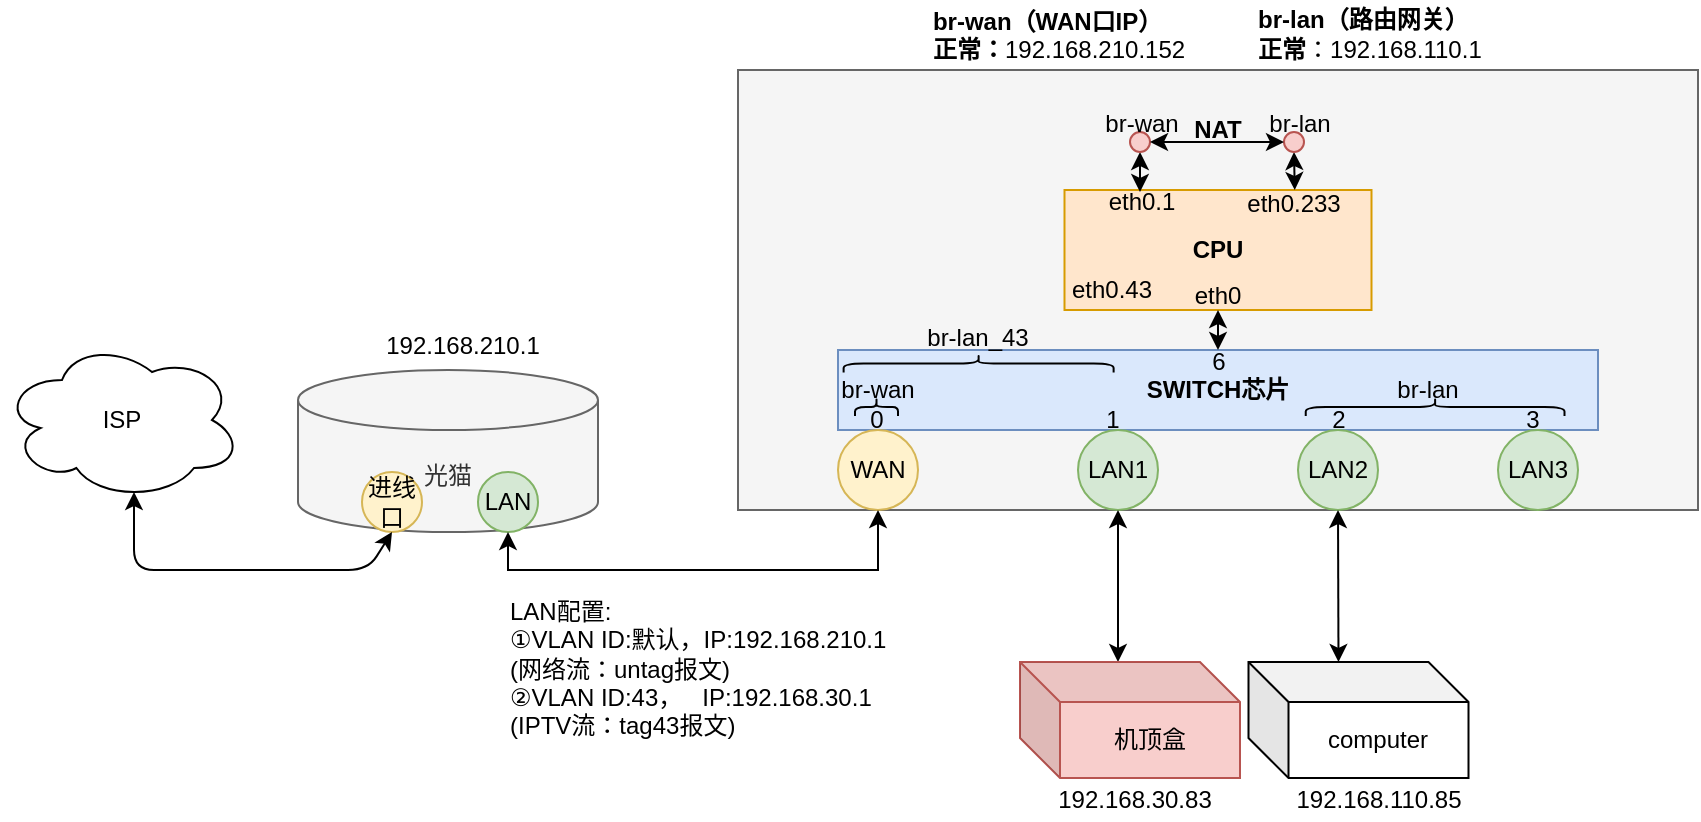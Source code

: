 <mxfile version="14.5.1" type="device"><diagram id="Y_jEeiwb_E1pBS7qf8BL" name="第 1 页"><mxGraphModel dx="2249" dy="822" grid="1" gridSize="10" guides="1" tooltips="1" connect="1" arrows="1" fold="1" page="1" pageScale="1" pageWidth="827" pageHeight="1169" math="0" shadow="0"><root><mxCell id="0"/><mxCell id="1" parent="0"/><mxCell id="_Xs3Ot2Md6zytW_fUJFy-1" value="" style="rounded=0;whiteSpace=wrap;html=1;fillColor=#f5f5f5;fontColor=#333333;strokeColor=#666666;" vertex="1" parent="1"><mxGeometry x="248" y="193" width="480" height="220" as="geometry"/></mxCell><mxCell id="_Xs3Ot2Md6zytW_fUJFy-2" value="&lt;b&gt;SWITCH芯片&lt;/b&gt;" style="rounded=0;whiteSpace=wrap;html=1;fillColor=#dae8fc;strokeColor=#6c8ebf;" vertex="1" parent="1"><mxGeometry x="298" y="333" width="380" height="40" as="geometry"/></mxCell><mxCell id="_Xs3Ot2Md6zytW_fUJFy-3" value="WAN" style="ellipse;whiteSpace=wrap;html=1;aspect=fixed;fillColor=#fff2cc;strokeColor=#d6b656;" vertex="1" parent="1"><mxGeometry x="298" y="373" width="40" height="40" as="geometry"/></mxCell><mxCell id="_Xs3Ot2Md6zytW_fUJFy-4" value="LAN1" style="ellipse;whiteSpace=wrap;html=1;aspect=fixed;fillColor=#d5e8d4;strokeColor=#82b366;" vertex="1" parent="1"><mxGeometry x="418" y="373" width="40" height="40" as="geometry"/></mxCell><mxCell id="_Xs3Ot2Md6zytW_fUJFy-5" value="LAN2" style="ellipse;whiteSpace=wrap;html=1;aspect=fixed;fillColor=#d5e8d4;strokeColor=#82b366;" vertex="1" parent="1"><mxGeometry x="528" y="373" width="40" height="40" as="geometry"/></mxCell><mxCell id="_Xs3Ot2Md6zytW_fUJFy-6" value="LAN3" style="ellipse;whiteSpace=wrap;html=1;aspect=fixed;fillColor=#d5e8d4;strokeColor=#82b366;" vertex="1" parent="1"><mxGeometry x="628" y="373" width="40" height="40" as="geometry"/></mxCell><mxCell id="_Xs3Ot2Md6zytW_fUJFy-7" value="0" style="text;html=1;align=center;verticalAlign=middle;resizable=0;points=[];autosize=1;strokeColor=none;fillColor=none;" vertex="1" parent="1"><mxGeometry x="302" y="353" width="30" height="30" as="geometry"/></mxCell><mxCell id="_Xs3Ot2Md6zytW_fUJFy-8" value="1" style="text;html=1;align=center;verticalAlign=middle;resizable=0;points=[];autosize=1;strokeColor=none;fillColor=none;" vertex="1" parent="1"><mxGeometry x="420" y="353" width="30" height="30" as="geometry"/></mxCell><mxCell id="_Xs3Ot2Md6zytW_fUJFy-9" value="2" style="text;html=1;align=center;verticalAlign=middle;resizable=0;points=[];autosize=1;strokeColor=none;fillColor=none;" vertex="1" parent="1"><mxGeometry x="533" y="353" width="30" height="30" as="geometry"/></mxCell><mxCell id="_Xs3Ot2Md6zytW_fUJFy-10" value="3" style="text;html=1;align=center;verticalAlign=middle;resizable=0;points=[];autosize=1;strokeColor=none;fillColor=none;" vertex="1" parent="1"><mxGeometry x="630" y="353" width="30" height="30" as="geometry"/></mxCell><mxCell id="_Xs3Ot2Md6zytW_fUJFy-11" value="6" style="text;html=1;align=center;verticalAlign=middle;resizable=0;points=[];autosize=1;strokeColor=none;fillColor=none;" vertex="1" parent="1"><mxGeometry x="473.25" y="324" width="30" height="30" as="geometry"/></mxCell><mxCell id="_Xs3Ot2Md6zytW_fUJFy-12" value="&lt;b&gt;CPU&lt;/b&gt;" style="rounded=0;whiteSpace=wrap;html=1;fillColor=#ffe6cc;strokeColor=#d79b00;" vertex="1" parent="1"><mxGeometry x="411.25" y="253" width="153.5" height="60" as="geometry"/></mxCell><mxCell id="_Xs3Ot2Md6zytW_fUJFy-13" value="eth0" style="text;html=1;strokeColor=none;fillColor=none;align=center;verticalAlign=middle;whiteSpace=wrap;rounded=0;" vertex="1" parent="1"><mxGeometry x="458" y="291" width="60" height="30" as="geometry"/></mxCell><mxCell id="_Xs3Ot2Md6zytW_fUJFy-14" value="eth0.233" style="text;html=1;strokeColor=none;fillColor=none;align=center;verticalAlign=middle;whiteSpace=wrap;rounded=0;" vertex="1" parent="1"><mxGeometry x="496" y="245" width="60" height="30" as="geometry"/></mxCell><mxCell id="_Xs3Ot2Md6zytW_fUJFy-15" value="eth0.1" style="text;html=1;strokeColor=none;fillColor=none;align=center;verticalAlign=middle;whiteSpace=wrap;rounded=0;" vertex="1" parent="1"><mxGeometry x="420" y="244" width="60" height="30" as="geometry"/></mxCell><mxCell id="_Xs3Ot2Md6zytW_fUJFy-16" value="" style="endArrow=classic;startArrow=classic;html=1;rounded=0;entryX=0.5;entryY=1;entryDx=0;entryDy=0;exitX=0.5;exitY=0;exitDx=0;exitDy=0;" edge="1" parent="1" source="_Xs3Ot2Md6zytW_fUJFy-2" target="_Xs3Ot2Md6zytW_fUJFy-12"><mxGeometry width="50" height="50" relative="1" as="geometry"><mxPoint x="488" y="343" as="sourcePoint"/><mxPoint x="528" y="313" as="targetPoint"/></mxGeometry></mxCell><mxCell id="_Xs3Ot2Md6zytW_fUJFy-17" value="" style="endArrow=classic;startArrow=classic;html=1;rounded=0;" edge="1" parent="1"><mxGeometry width="50" height="50" relative="1" as="geometry"><mxPoint x="449" y="254" as="sourcePoint"/><mxPoint x="449" y="234" as="targetPoint"/></mxGeometry></mxCell><mxCell id="_Xs3Ot2Md6zytW_fUJFy-18" value="" style="endArrow=classic;startArrow=classic;html=1;rounded=0;entryX=0.75;entryY=0;entryDx=0;entryDy=0;exitX=0.5;exitY=1;exitDx=0;exitDy=0;" edge="1" parent="1" source="_Xs3Ot2Md6zytW_fUJFy-19" target="_Xs3Ot2Md6zytW_fUJFy-12"><mxGeometry width="50" height="50" relative="1" as="geometry"><mxPoint x="342" y="553" as="sourcePoint"/><mxPoint x="342" y="533" as="targetPoint"/></mxGeometry></mxCell><mxCell id="_Xs3Ot2Md6zytW_fUJFy-19" value="" style="ellipse;whiteSpace=wrap;html=1;aspect=fixed;fillColor=#f8cecc;strokeColor=#b85450;" vertex="1" parent="1"><mxGeometry x="521" y="224" width="10" height="10" as="geometry"/></mxCell><mxCell id="_Xs3Ot2Md6zytW_fUJFy-20" value="" style="ellipse;whiteSpace=wrap;html=1;aspect=fixed;fillColor=#f8cecc;strokeColor=#b85450;" vertex="1" parent="1"><mxGeometry x="444" y="224" width="10" height="10" as="geometry"/></mxCell><mxCell id="_Xs3Ot2Md6zytW_fUJFy-21" value="" style="endArrow=classic;startArrow=classic;html=1;rounded=0;" edge="1" parent="1"><mxGeometry width="50" height="50" relative="1" as="geometry"><mxPoint x="454" y="229" as="sourcePoint"/><mxPoint x="521" y="229" as="targetPoint"/></mxGeometry></mxCell><mxCell id="_Xs3Ot2Md6zytW_fUJFy-22" value="&lt;b&gt;NAT&lt;/b&gt;" style="text;html=1;strokeColor=none;fillColor=none;align=center;verticalAlign=middle;whiteSpace=wrap;rounded=0;" vertex="1" parent="1"><mxGeometry x="458" y="208" width="60" height="30" as="geometry"/></mxCell><mxCell id="_Xs3Ot2Md6zytW_fUJFy-23" value="br-lan" style="text;html=1;strokeColor=none;fillColor=none;align=center;verticalAlign=middle;whiteSpace=wrap;rounded=0;" vertex="1" parent="1"><mxGeometry x="499" y="205" width="60" height="30" as="geometry"/></mxCell><mxCell id="_Xs3Ot2Md6zytW_fUJFy-24" value="br-wan" style="text;html=1;strokeColor=none;fillColor=none;align=center;verticalAlign=middle;whiteSpace=wrap;rounded=0;" vertex="1" parent="1"><mxGeometry x="420" y="205" width="60" height="30" as="geometry"/></mxCell><mxCell id="_Xs3Ot2Md6zytW_fUJFy-25" value="光猫" style="shape=cylinder3;whiteSpace=wrap;html=1;boundedLbl=1;backgroundOutline=1;size=15;fillColor=#f5f5f5;fontColor=#333333;strokeColor=#666666;" vertex="1" parent="1"><mxGeometry x="28" y="343" width="150" height="81" as="geometry"/></mxCell><mxCell id="_Xs3Ot2Md6zytW_fUJFy-26" value="LAN" style="ellipse;whiteSpace=wrap;html=1;aspect=fixed;fillColor=#d5e8d4;strokeColor=#82b366;" vertex="1" parent="1"><mxGeometry x="118" y="394" width="30" height="30" as="geometry"/></mxCell><mxCell id="_Xs3Ot2Md6zytW_fUJFy-27" value="进线口" style="ellipse;whiteSpace=wrap;html=1;aspect=fixed;fillColor=#fff2cc;strokeColor=#d6b656;" vertex="1" parent="1"><mxGeometry x="60" y="394" width="30" height="30" as="geometry"/></mxCell><mxCell id="_Xs3Ot2Md6zytW_fUJFy-28" value="" style="endArrow=classic;startArrow=classic;html=1;rounded=0;entryX=0.5;entryY=1;entryDx=0;entryDy=0;exitX=0.5;exitY=1;exitDx=0;exitDy=0;" edge="1" parent="1" source="_Xs3Ot2Md6zytW_fUJFy-26" target="_Xs3Ot2Md6zytW_fUJFy-3"><mxGeometry width="50" height="50" relative="1" as="geometry"><mxPoint x="478" y="353" as="sourcePoint"/><mxPoint x="528" y="303" as="targetPoint"/><Array as="points"><mxPoint x="133" y="443"/><mxPoint x="318" y="443"/></Array></mxGeometry></mxCell><mxCell id="_Xs3Ot2Md6zytW_fUJFy-30" value="&lt;b&gt;br-lan（路由网关）&lt;br&gt;正常&lt;/b&gt;：192.168.110.1" style="text;html=1;align=left;verticalAlign=middle;resizable=0;points=[];autosize=1;strokeColor=none;fillColor=none;" vertex="1" parent="1"><mxGeometry x="505.56" y="160" width="130" height="30" as="geometry"/></mxCell><mxCell id="_Xs3Ot2Md6zytW_fUJFy-31" value="" style="shape=curlyBracket;whiteSpace=wrap;html=1;rounded=1;flipH=1;labelPosition=right;verticalLabelPosition=middle;align=left;verticalAlign=middle;rotation=-90;" vertex="1" parent="1"><mxGeometry x="592.06" y="296.82" width="9" height="129.38" as="geometry"/></mxCell><mxCell id="_Xs3Ot2Md6zytW_fUJFy-32" value="" style="shape=curlyBracket;whiteSpace=wrap;html=1;rounded=1;flipH=1;labelPosition=right;verticalLabelPosition=middle;align=left;verticalAlign=middle;rotation=-90;" vertex="1" parent="1"><mxGeometry x="312.75" y="350.75" width="9" height="21.5" as="geometry"/></mxCell><mxCell id="_Xs3Ot2Md6zytW_fUJFy-33" value="br-wan" style="text;html=1;strokeColor=none;fillColor=none;align=center;verticalAlign=middle;whiteSpace=wrap;rounded=0;" vertex="1" parent="1"><mxGeometry x="288" y="338" width="60" height="30" as="geometry"/></mxCell><mxCell id="_Xs3Ot2Md6zytW_fUJFy-34" value="br-lan" style="text;html=1;strokeColor=none;fillColor=none;align=center;verticalAlign=middle;whiteSpace=wrap;rounded=0;" vertex="1" parent="1"><mxGeometry x="563" y="338" width="60" height="30" as="geometry"/></mxCell><mxCell id="_Xs3Ot2Md6zytW_fUJFy-35" value="192.168.210.1" style="text;html=1;align=center;verticalAlign=middle;resizable=0;points=[];autosize=1;" vertex="1" parent="1"><mxGeometry x="64.75" y="321" width="90" height="20" as="geometry"/></mxCell><mxCell id="_Xs3Ot2Md6zytW_fUJFy-37" value="ISP" style="ellipse;shape=cloud;whiteSpace=wrap;html=1;" vertex="1" parent="1"><mxGeometry x="-120" y="328" width="120" height="80" as="geometry"/></mxCell><mxCell id="_Xs3Ot2Md6zytW_fUJFy-38" value="" style="endArrow=classic;startArrow=classic;html=1;exitX=0.55;exitY=0.95;exitDx=0;exitDy=0;exitPerimeter=0;entryX=0.5;entryY=1;entryDx=0;entryDy=0;" edge="1" parent="1" source="_Xs3Ot2Md6zytW_fUJFy-37" target="_Xs3Ot2Md6zytW_fUJFy-27"><mxGeometry width="50" height="50" relative="1" as="geometry"><mxPoint x="608" y="443" as="sourcePoint"/><mxPoint x="658" y="393" as="targetPoint"/><Array as="points"><mxPoint x="-54" y="443"/><mxPoint x="63" y="443"/></Array></mxGeometry></mxCell><mxCell id="_Xs3Ot2Md6zytW_fUJFy-40" value="computer" style="shape=cube;whiteSpace=wrap;html=1;boundedLbl=1;backgroundOutline=1;darkOpacity=0.05;darkOpacity2=0.1;" vertex="1" parent="1"><mxGeometry x="503.25" y="489" width="110" height="58" as="geometry"/></mxCell><mxCell id="_Xs3Ot2Md6zytW_fUJFy-41" value="" style="endArrow=classic;startArrow=classic;html=1;entryX=0.5;entryY=1;entryDx=0;entryDy=0;" edge="1" parent="1" target="_Xs3Ot2Md6zytW_fUJFy-4"><mxGeometry width="50" height="50" relative="1" as="geometry"><mxPoint x="438" y="489" as="sourcePoint"/><mxPoint x="658" y="393" as="targetPoint"/></mxGeometry></mxCell><mxCell id="_Xs3Ot2Md6zytW_fUJFy-42" value="" style="endArrow=classic;startArrow=classic;html=1;entryX=0.5;entryY=1;entryDx=0;entryDy=0;exitX=0;exitY=0;exitDx=45;exitDy=0;exitPerimeter=0;" edge="1" parent="1" source="_Xs3Ot2Md6zytW_fUJFy-40" target="_Xs3Ot2Md6zytW_fUJFy-5"><mxGeometry width="50" height="50" relative="1" as="geometry"><mxPoint x="448" y="499" as="sourcePoint"/><mxPoint x="448" y="423" as="targetPoint"/></mxGeometry></mxCell><mxCell id="_Xs3Ot2Md6zytW_fUJFy-43" value="192.168.30.83" style="text;html=1;align=center;verticalAlign=middle;resizable=0;points=[];autosize=1;" vertex="1" parent="1"><mxGeometry x="401" y="548" width="90" height="20" as="geometry"/></mxCell><mxCell id="_Xs3Ot2Md6zytW_fUJFy-44" value="192.168.110.85" style="text;html=1;align=center;verticalAlign=middle;resizable=0;points=[];autosize=1;" vertex="1" parent="1"><mxGeometry x="518.25" y="548" width="100" height="20" as="geometry"/></mxCell><mxCell id="_Xs3Ot2Md6zytW_fUJFy-45" value="&lt;div style=&quot;text-align: left&quot;&gt;&lt;b&gt;br-wan（WAN口IP）&lt;/b&gt;&lt;/div&gt;&lt;div style=&quot;text-align: left&quot;&gt;&lt;b&gt;正常：&lt;/b&gt;&lt;span&gt;192.168.210.152&lt;/span&gt;&lt;/div&gt;&lt;b&gt;&lt;div style=&quot;text-align: left&quot;&gt;&lt;br&gt;&lt;/div&gt;&lt;/b&gt;" style="text;html=1;align=center;verticalAlign=middle;resizable=0;points=[];autosize=1;" vertex="1" parent="1"><mxGeometry x="338" y="158" width="140" height="50" as="geometry"/></mxCell><mxCell id="_Xs3Ot2Md6zytW_fUJFy-47" value="机顶盒" style="shape=cube;whiteSpace=wrap;html=1;boundedLbl=1;backgroundOutline=1;darkOpacity=0.05;darkOpacity2=0.1;fillColor=#f8cecc;strokeColor=#b85450;" vertex="1" parent="1"><mxGeometry x="389" y="489" width="110" height="58" as="geometry"/></mxCell><mxCell id="_Xs3Ot2Md6zytW_fUJFy-48" value="&lt;br&gt;LAN配置:&lt;br&gt;①VLAN ID:默认，IP:192.168.210.1&lt;br&gt;(网络流：untag报文)&lt;br&gt;&lt;span&gt;&lt;/span&gt;②VLAN ID:43，&amp;nbsp; &amp;nbsp;IP:192.168.30.1&lt;br&gt;(IPTV流：tag43报文)" style="text;html=1;align=left;verticalAlign=middle;resizable=0;points=[];autosize=1;strokeColor=none;fillColor=none;" vertex="1" parent="1"><mxGeometry x="132" y="440" width="200" height="90" as="geometry"/></mxCell><mxCell id="_Xs3Ot2Md6zytW_fUJFy-49" value="eth0.43" style="text;html=1;strokeColor=none;fillColor=none;align=center;verticalAlign=middle;whiteSpace=wrap;rounded=0;" vertex="1" parent="1"><mxGeometry x="405" y="288" width="60" height="30" as="geometry"/></mxCell><mxCell id="_Xs3Ot2Md6zytW_fUJFy-50" value="" style="shape=curlyBracket;whiteSpace=wrap;html=1;rounded=1;flipH=1;labelPosition=right;verticalLabelPosition=middle;align=left;verticalAlign=middle;rotation=-90;" vertex="1" parent="1"><mxGeometry x="363.81" y="272.19" width="9" height="135" as="geometry"/></mxCell><mxCell id="_Xs3Ot2Md6zytW_fUJFy-51" value="br-lan_43" style="text;html=1;strokeColor=none;fillColor=none;align=center;verticalAlign=middle;whiteSpace=wrap;rounded=0;" vertex="1" parent="1"><mxGeometry x="338" y="312.38" width="60" height="30" as="geometry"/></mxCell></root></mxGraphModel></diagram></mxfile>
